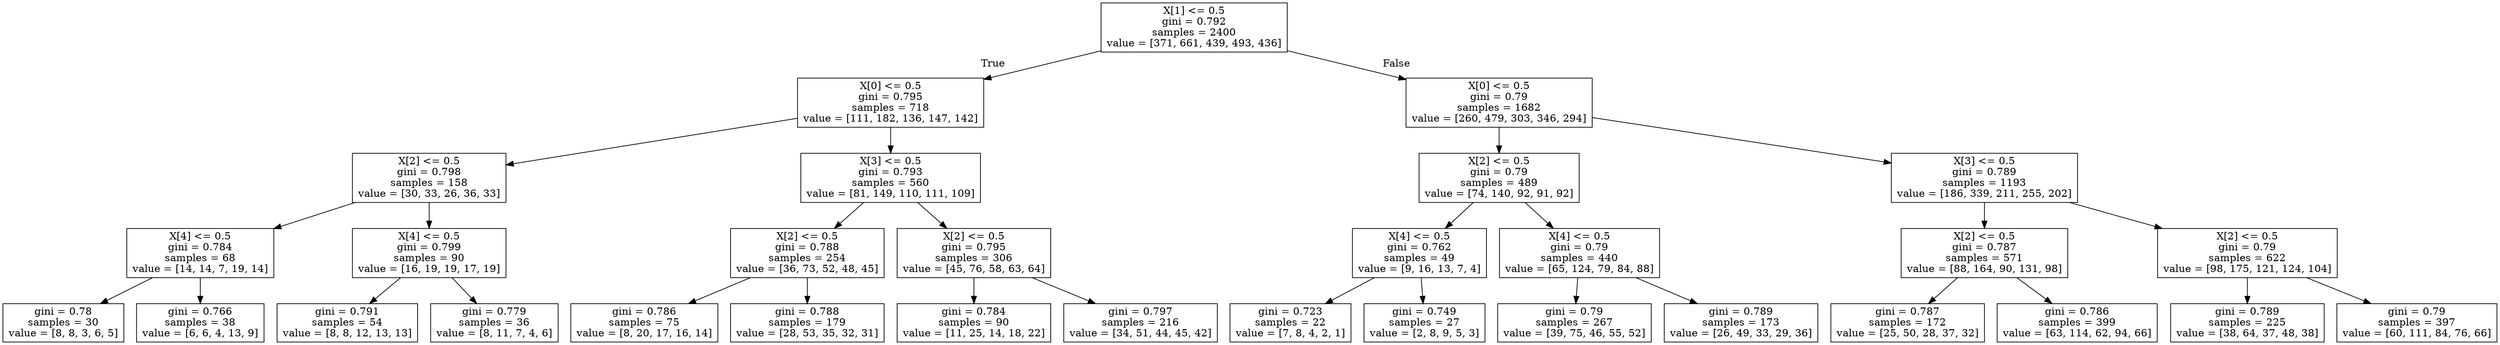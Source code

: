 digraph Tree {
node [shape=box] ;
0 [label="X[1] <= 0.5\ngini = 0.792\nsamples = 2400\nvalue = [371, 661, 439, 493, 436]"] ;
1 [label="X[0] <= 0.5\ngini = 0.795\nsamples = 718\nvalue = [111, 182, 136, 147, 142]"] ;
0 -> 1 [labeldistance=2.5, labelangle=45, headlabel="True"] ;
2 [label="X[2] <= 0.5\ngini = 0.798\nsamples = 158\nvalue = [30, 33, 26, 36, 33]"] ;
1 -> 2 ;
3 [label="X[4] <= 0.5\ngini = 0.784\nsamples = 68\nvalue = [14, 14, 7, 19, 14]"] ;
2 -> 3 ;
4 [label="gini = 0.78\nsamples = 30\nvalue = [8, 8, 3, 6, 5]"] ;
3 -> 4 ;
5 [label="gini = 0.766\nsamples = 38\nvalue = [6, 6, 4, 13, 9]"] ;
3 -> 5 ;
6 [label="X[4] <= 0.5\ngini = 0.799\nsamples = 90\nvalue = [16, 19, 19, 17, 19]"] ;
2 -> 6 ;
7 [label="gini = 0.791\nsamples = 54\nvalue = [8, 8, 12, 13, 13]"] ;
6 -> 7 ;
8 [label="gini = 0.779\nsamples = 36\nvalue = [8, 11, 7, 4, 6]"] ;
6 -> 8 ;
9 [label="X[3] <= 0.5\ngini = 0.793\nsamples = 560\nvalue = [81, 149, 110, 111, 109]"] ;
1 -> 9 ;
10 [label="X[2] <= 0.5\ngini = 0.788\nsamples = 254\nvalue = [36, 73, 52, 48, 45]"] ;
9 -> 10 ;
11 [label="gini = 0.786\nsamples = 75\nvalue = [8, 20, 17, 16, 14]"] ;
10 -> 11 ;
12 [label="gini = 0.788\nsamples = 179\nvalue = [28, 53, 35, 32, 31]"] ;
10 -> 12 ;
13 [label="X[2] <= 0.5\ngini = 0.795\nsamples = 306\nvalue = [45, 76, 58, 63, 64]"] ;
9 -> 13 ;
14 [label="gini = 0.784\nsamples = 90\nvalue = [11, 25, 14, 18, 22]"] ;
13 -> 14 ;
15 [label="gini = 0.797\nsamples = 216\nvalue = [34, 51, 44, 45, 42]"] ;
13 -> 15 ;
16 [label="X[0] <= 0.5\ngini = 0.79\nsamples = 1682\nvalue = [260, 479, 303, 346, 294]"] ;
0 -> 16 [labeldistance=2.5, labelangle=-45, headlabel="False"] ;
17 [label="X[2] <= 0.5\ngini = 0.79\nsamples = 489\nvalue = [74, 140, 92, 91, 92]"] ;
16 -> 17 ;
18 [label="X[4] <= 0.5\ngini = 0.762\nsamples = 49\nvalue = [9, 16, 13, 7, 4]"] ;
17 -> 18 ;
19 [label="gini = 0.723\nsamples = 22\nvalue = [7, 8, 4, 2, 1]"] ;
18 -> 19 ;
20 [label="gini = 0.749\nsamples = 27\nvalue = [2, 8, 9, 5, 3]"] ;
18 -> 20 ;
21 [label="X[4] <= 0.5\ngini = 0.79\nsamples = 440\nvalue = [65, 124, 79, 84, 88]"] ;
17 -> 21 ;
22 [label="gini = 0.79\nsamples = 267\nvalue = [39, 75, 46, 55, 52]"] ;
21 -> 22 ;
23 [label="gini = 0.789\nsamples = 173\nvalue = [26, 49, 33, 29, 36]"] ;
21 -> 23 ;
24 [label="X[3] <= 0.5\ngini = 0.789\nsamples = 1193\nvalue = [186, 339, 211, 255, 202]"] ;
16 -> 24 ;
25 [label="X[2] <= 0.5\ngini = 0.787\nsamples = 571\nvalue = [88, 164, 90, 131, 98]"] ;
24 -> 25 ;
26 [label="gini = 0.787\nsamples = 172\nvalue = [25, 50, 28, 37, 32]"] ;
25 -> 26 ;
27 [label="gini = 0.786\nsamples = 399\nvalue = [63, 114, 62, 94, 66]"] ;
25 -> 27 ;
28 [label="X[2] <= 0.5\ngini = 0.79\nsamples = 622\nvalue = [98, 175, 121, 124, 104]"] ;
24 -> 28 ;
29 [label="gini = 0.789\nsamples = 225\nvalue = [38, 64, 37, 48, 38]"] ;
28 -> 29 ;
30 [label="gini = 0.79\nsamples = 397\nvalue = [60, 111, 84, 76, 66]"] ;
28 -> 30 ;
}